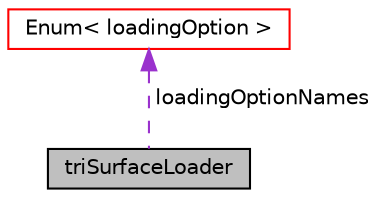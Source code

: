 digraph "triSurfaceLoader"
{
  bgcolor="transparent";
  edge [fontname="Helvetica",fontsize="10",labelfontname="Helvetica",labelfontsize="10"];
  node [fontname="Helvetica",fontsize="10",shape=record];
  Node1 [label="triSurfaceLoader",height=0.2,width=0.4,color="black", fillcolor="grey75", style="filled" fontcolor="black"];
  Node2 -> Node1 [dir="back",color="darkorchid3",fontsize="10",style="dashed",label=" loadingOptionNames" ,fontname="Helvetica"];
  Node2 [label="Enum\< loadingOption \>",height=0.2,width=0.4,color="red",URL="$classFoam_1_1Enum.html"];
}
